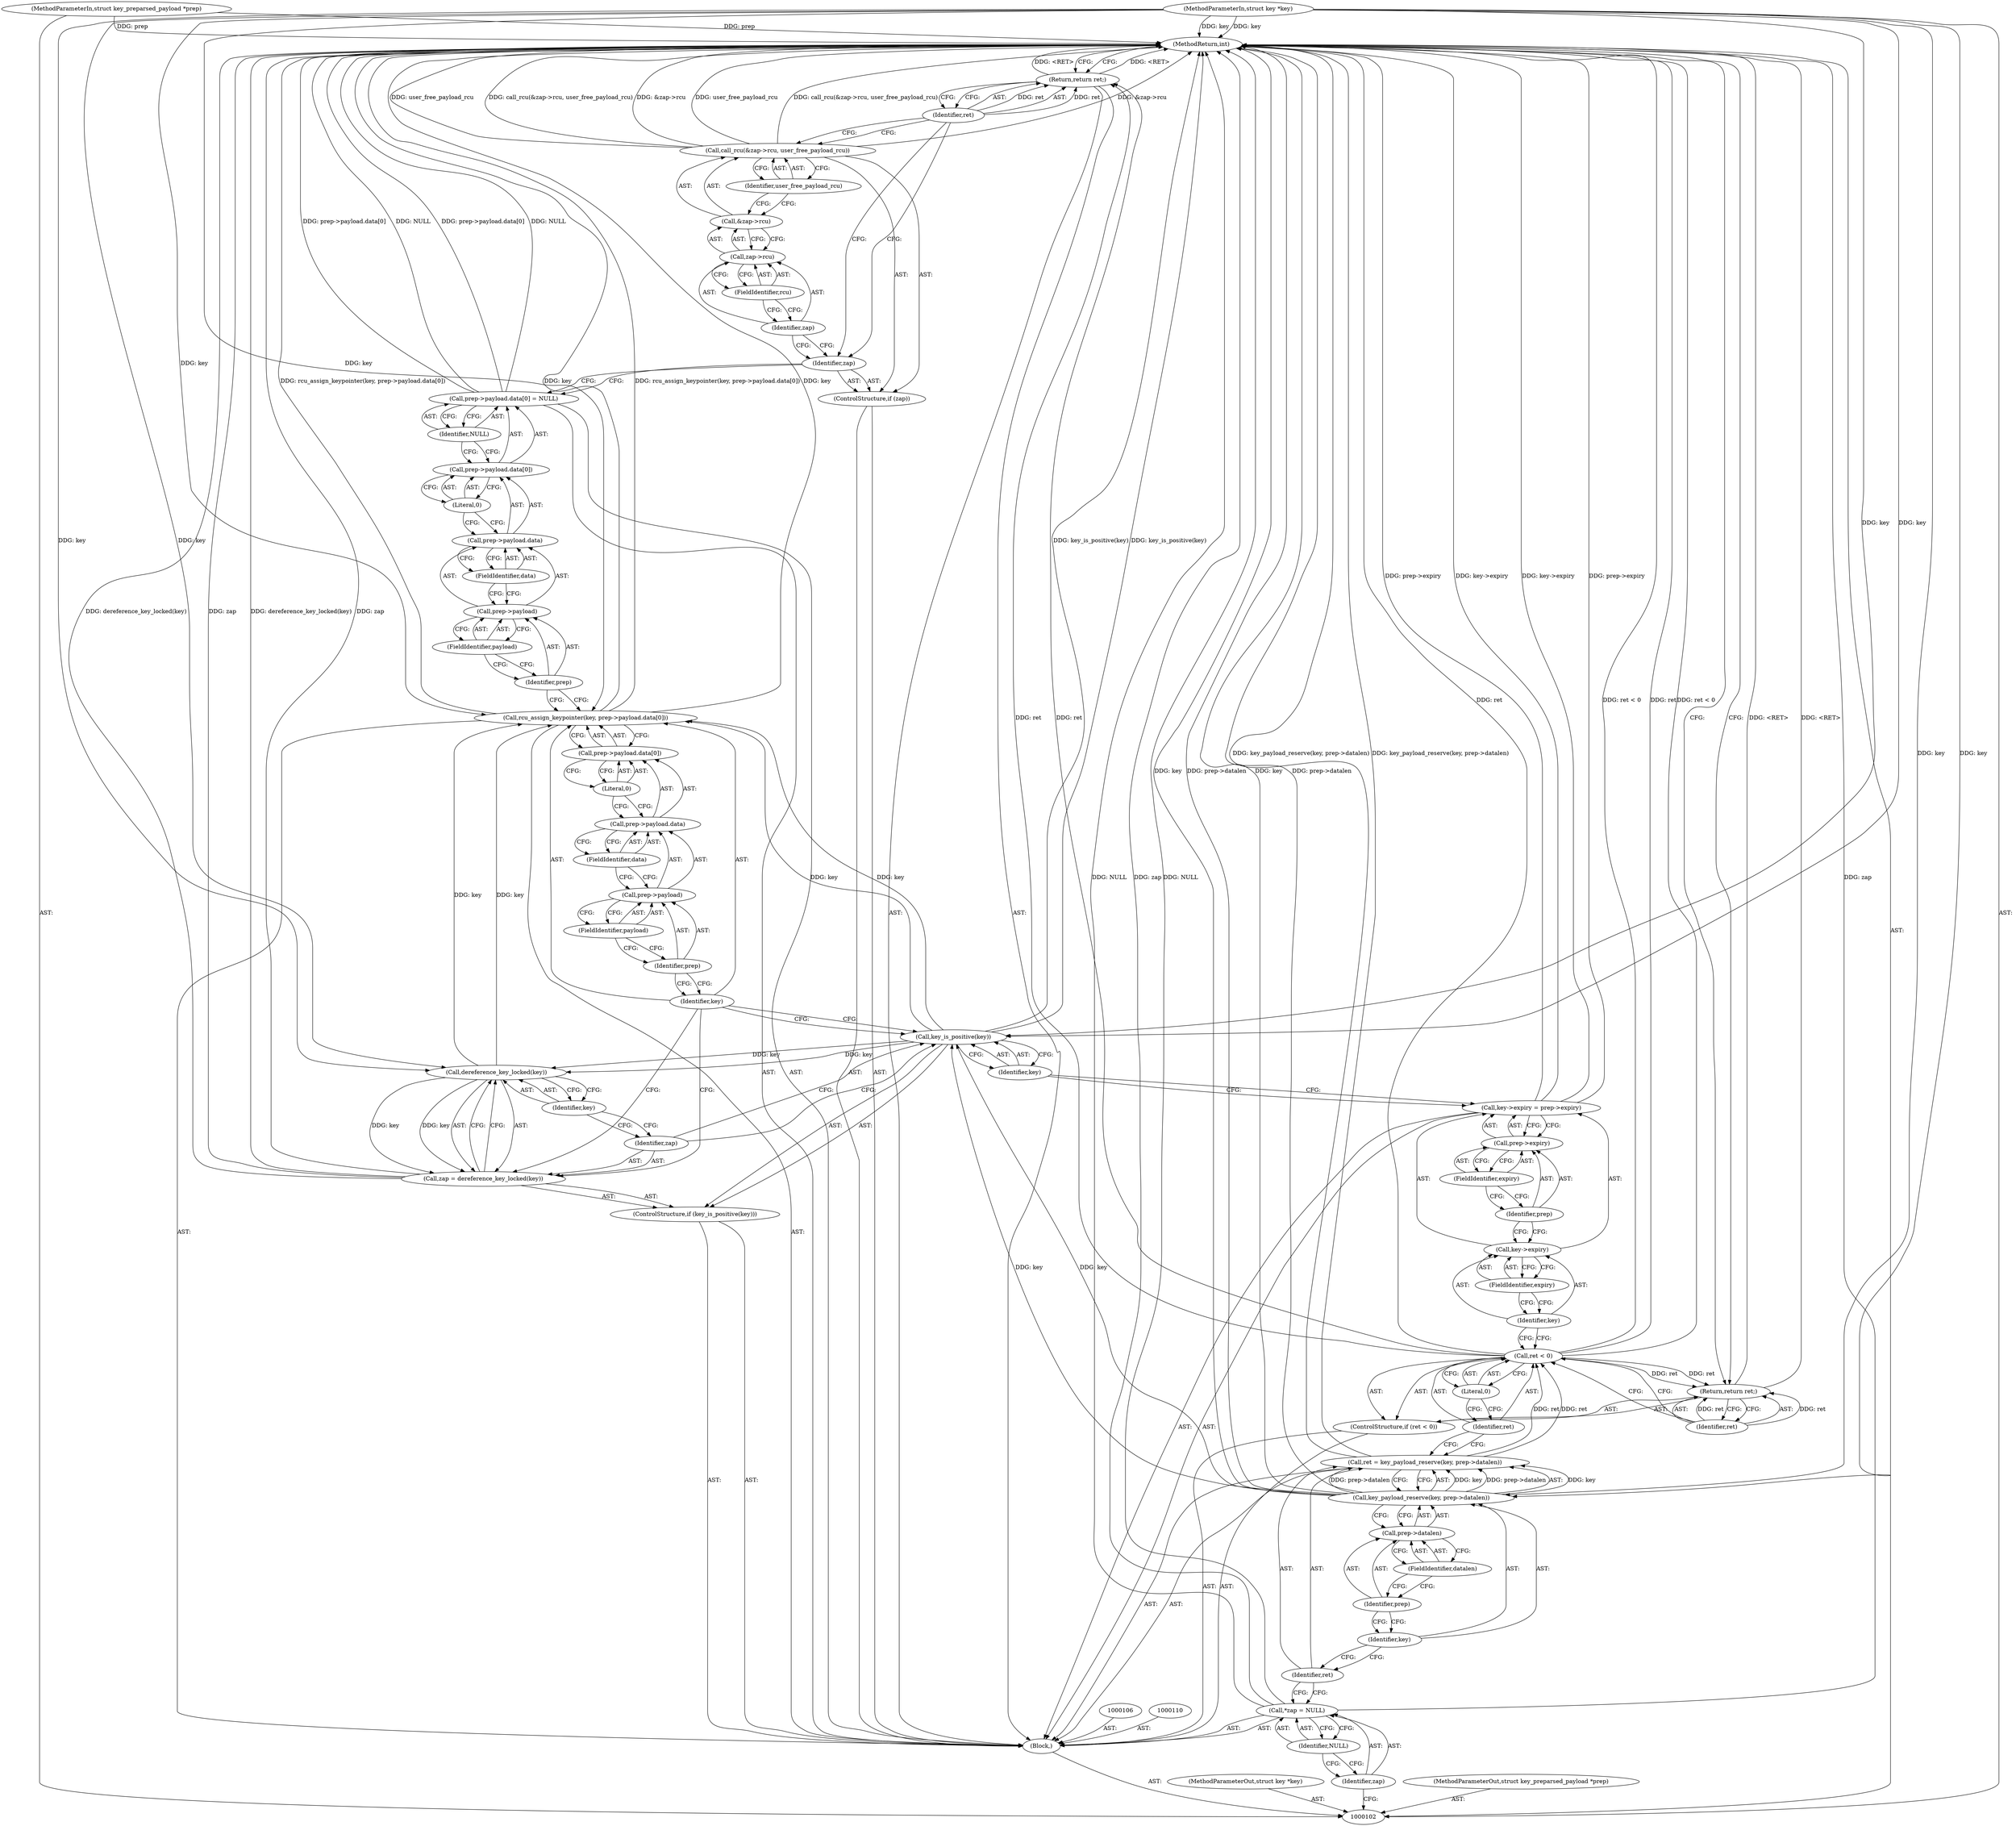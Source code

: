 digraph "0_linux_363b02dab09b3226f3bd1420dad9c72b79a42a76_18" {
"1000166" [label="(MethodReturn,int)"];
"1000103" [label="(MethodParameterIn,struct key *key)"];
"1000226" [label="(MethodParameterOut,struct key *key)"];
"1000104" [label="(MethodParameterIn,struct key_preparsed_payload *prep)"];
"1000227" [label="(MethodParameterOut,struct key_preparsed_payload *prep)"];
"1000128" [label="(Call,prep->expiry)"];
"1000129" [label="(Identifier,prep)"];
"1000124" [label="(Call,key->expiry = prep->expiry)"];
"1000125" [label="(Call,key->expiry)"];
"1000126" [label="(Identifier,key)"];
"1000130" [label="(FieldIdentifier,expiry)"];
"1000127" [label="(FieldIdentifier,expiry)"];
"1000131" [label="(ControlStructure,if (key_is_positive(key)))"];
"1000133" [label="(Identifier,key)"];
"1000132" [label="(Call,key_is_positive(key))"];
"1000134" [label="(Call,zap = dereference_key_locked(key))"];
"1000135" [label="(Identifier,zap)"];
"1000137" [label="(Identifier,key)"];
"1000136" [label="(Call,dereference_key_locked(key))"];
"1000138" [label="(Call,rcu_assign_keypointer(key, prep->payload.data[0]))"];
"1000139" [label="(Identifier,key)"];
"1000140" [label="(Call,prep->payload.data[0])"];
"1000141" [label="(Call,prep->payload.data)"];
"1000142" [label="(Call,prep->payload)"];
"1000143" [label="(Identifier,prep)"];
"1000144" [label="(FieldIdentifier,payload)"];
"1000145" [label="(FieldIdentifier,data)"];
"1000146" [label="(Literal,0)"];
"1000153" [label="(FieldIdentifier,data)"];
"1000147" [label="(Call,prep->payload.data[0] = NULL)"];
"1000148" [label="(Call,prep->payload.data[0])"];
"1000149" [label="(Call,prep->payload.data)"];
"1000150" [label="(Call,prep->payload)"];
"1000151" [label="(Identifier,prep)"];
"1000154" [label="(Literal,0)"];
"1000155" [label="(Identifier,NULL)"];
"1000152" [label="(FieldIdentifier,payload)"];
"1000156" [label="(ControlStructure,if (zap))"];
"1000157" [label="(Identifier,zap)"];
"1000159" [label="(Call,&zap->rcu)"];
"1000160" [label="(Call,zap->rcu)"];
"1000161" [label="(Identifier,zap)"];
"1000162" [label="(FieldIdentifier,rcu)"];
"1000158" [label="(Call,call_rcu(&zap->rcu, user_free_payload_rcu))"];
"1000163" [label="(Identifier,user_free_payload_rcu)"];
"1000105" [label="(Block,)"];
"1000164" [label="(Return,return ret;)"];
"1000165" [label="(Identifier,ret)"];
"1000107" [label="(Call,*zap = NULL)"];
"1000108" [label="(Identifier,zap)"];
"1000109" [label="(Identifier,NULL)"];
"1000111" [label="(Call,ret = key_payload_reserve(key, prep->datalen))"];
"1000112" [label="(Identifier,ret)"];
"1000114" [label="(Identifier,key)"];
"1000115" [label="(Call,prep->datalen)"];
"1000116" [label="(Identifier,prep)"];
"1000117" [label="(FieldIdentifier,datalen)"];
"1000113" [label="(Call,key_payload_reserve(key, prep->datalen))"];
"1000118" [label="(ControlStructure,if (ret < 0))"];
"1000121" [label="(Literal,0)"];
"1000119" [label="(Call,ret < 0)"];
"1000120" [label="(Identifier,ret)"];
"1000122" [label="(Return,return ret;)"];
"1000123" [label="(Identifier,ret)"];
"1000166" -> "1000102"  [label="AST: "];
"1000166" -> "1000122"  [label="CFG: "];
"1000166" -> "1000164"  [label="CFG: "];
"1000122" -> "1000166"  [label="DDG: <RET>"];
"1000158" -> "1000166"  [label="DDG: &zap->rcu"];
"1000158" -> "1000166"  [label="DDG: user_free_payload_rcu"];
"1000158" -> "1000166"  [label="DDG: call_rcu(&zap->rcu, user_free_payload_rcu)"];
"1000124" -> "1000166"  [label="DDG: key->expiry"];
"1000124" -> "1000166"  [label="DDG: prep->expiry"];
"1000107" -> "1000166"  [label="DDG: zap"];
"1000107" -> "1000166"  [label="DDG: NULL"];
"1000104" -> "1000166"  [label="DDG: prep"];
"1000113" -> "1000166"  [label="DDG: key"];
"1000113" -> "1000166"  [label="DDG: prep->datalen"];
"1000147" -> "1000166"  [label="DDG: prep->payload.data[0]"];
"1000147" -> "1000166"  [label="DDG: NULL"];
"1000134" -> "1000166"  [label="DDG: dereference_key_locked(key)"];
"1000134" -> "1000166"  [label="DDG: zap"];
"1000119" -> "1000166"  [label="DDG: ret < 0"];
"1000119" -> "1000166"  [label="DDG: ret"];
"1000132" -> "1000166"  [label="DDG: key_is_positive(key)"];
"1000138" -> "1000166"  [label="DDG: key"];
"1000138" -> "1000166"  [label="DDG: rcu_assign_keypointer(key, prep->payload.data[0])"];
"1000103" -> "1000166"  [label="DDG: key"];
"1000111" -> "1000166"  [label="DDG: key_payload_reserve(key, prep->datalen)"];
"1000164" -> "1000166"  [label="DDG: <RET>"];
"1000103" -> "1000102"  [label="AST: "];
"1000103" -> "1000166"  [label="DDG: key"];
"1000103" -> "1000113"  [label="DDG: key"];
"1000103" -> "1000132"  [label="DDG: key"];
"1000103" -> "1000136"  [label="DDG: key"];
"1000103" -> "1000138"  [label="DDG: key"];
"1000226" -> "1000102"  [label="AST: "];
"1000104" -> "1000102"  [label="AST: "];
"1000104" -> "1000166"  [label="DDG: prep"];
"1000227" -> "1000102"  [label="AST: "];
"1000128" -> "1000124"  [label="AST: "];
"1000128" -> "1000130"  [label="CFG: "];
"1000129" -> "1000128"  [label="AST: "];
"1000130" -> "1000128"  [label="AST: "];
"1000124" -> "1000128"  [label="CFG: "];
"1000129" -> "1000128"  [label="AST: "];
"1000129" -> "1000125"  [label="CFG: "];
"1000130" -> "1000129"  [label="CFG: "];
"1000124" -> "1000105"  [label="AST: "];
"1000124" -> "1000128"  [label="CFG: "];
"1000125" -> "1000124"  [label="AST: "];
"1000128" -> "1000124"  [label="AST: "];
"1000133" -> "1000124"  [label="CFG: "];
"1000124" -> "1000166"  [label="DDG: key->expiry"];
"1000124" -> "1000166"  [label="DDG: prep->expiry"];
"1000125" -> "1000124"  [label="AST: "];
"1000125" -> "1000127"  [label="CFG: "];
"1000126" -> "1000125"  [label="AST: "];
"1000127" -> "1000125"  [label="AST: "];
"1000129" -> "1000125"  [label="CFG: "];
"1000126" -> "1000125"  [label="AST: "];
"1000126" -> "1000119"  [label="CFG: "];
"1000127" -> "1000126"  [label="CFG: "];
"1000130" -> "1000128"  [label="AST: "];
"1000130" -> "1000129"  [label="CFG: "];
"1000128" -> "1000130"  [label="CFG: "];
"1000127" -> "1000125"  [label="AST: "];
"1000127" -> "1000126"  [label="CFG: "];
"1000125" -> "1000127"  [label="CFG: "];
"1000131" -> "1000105"  [label="AST: "];
"1000132" -> "1000131"  [label="AST: "];
"1000134" -> "1000131"  [label="AST: "];
"1000133" -> "1000132"  [label="AST: "];
"1000133" -> "1000124"  [label="CFG: "];
"1000132" -> "1000133"  [label="CFG: "];
"1000132" -> "1000131"  [label="AST: "];
"1000132" -> "1000133"  [label="CFG: "];
"1000133" -> "1000132"  [label="AST: "];
"1000135" -> "1000132"  [label="CFG: "];
"1000139" -> "1000132"  [label="CFG: "];
"1000132" -> "1000166"  [label="DDG: key_is_positive(key)"];
"1000113" -> "1000132"  [label="DDG: key"];
"1000103" -> "1000132"  [label="DDG: key"];
"1000132" -> "1000136"  [label="DDG: key"];
"1000132" -> "1000138"  [label="DDG: key"];
"1000134" -> "1000131"  [label="AST: "];
"1000134" -> "1000136"  [label="CFG: "];
"1000135" -> "1000134"  [label="AST: "];
"1000136" -> "1000134"  [label="AST: "];
"1000139" -> "1000134"  [label="CFG: "];
"1000134" -> "1000166"  [label="DDG: dereference_key_locked(key)"];
"1000134" -> "1000166"  [label="DDG: zap"];
"1000136" -> "1000134"  [label="DDG: key"];
"1000135" -> "1000134"  [label="AST: "];
"1000135" -> "1000132"  [label="CFG: "];
"1000137" -> "1000135"  [label="CFG: "];
"1000137" -> "1000136"  [label="AST: "];
"1000137" -> "1000135"  [label="CFG: "];
"1000136" -> "1000137"  [label="CFG: "];
"1000136" -> "1000134"  [label="AST: "];
"1000136" -> "1000137"  [label="CFG: "];
"1000137" -> "1000136"  [label="AST: "];
"1000134" -> "1000136"  [label="CFG: "];
"1000136" -> "1000134"  [label="DDG: key"];
"1000132" -> "1000136"  [label="DDG: key"];
"1000103" -> "1000136"  [label="DDG: key"];
"1000136" -> "1000138"  [label="DDG: key"];
"1000138" -> "1000105"  [label="AST: "];
"1000138" -> "1000140"  [label="CFG: "];
"1000139" -> "1000138"  [label="AST: "];
"1000140" -> "1000138"  [label="AST: "];
"1000151" -> "1000138"  [label="CFG: "];
"1000138" -> "1000166"  [label="DDG: key"];
"1000138" -> "1000166"  [label="DDG: rcu_assign_keypointer(key, prep->payload.data[0])"];
"1000132" -> "1000138"  [label="DDG: key"];
"1000136" -> "1000138"  [label="DDG: key"];
"1000103" -> "1000138"  [label="DDG: key"];
"1000139" -> "1000138"  [label="AST: "];
"1000139" -> "1000134"  [label="CFG: "];
"1000139" -> "1000132"  [label="CFG: "];
"1000143" -> "1000139"  [label="CFG: "];
"1000140" -> "1000138"  [label="AST: "];
"1000140" -> "1000146"  [label="CFG: "];
"1000141" -> "1000140"  [label="AST: "];
"1000146" -> "1000140"  [label="AST: "];
"1000138" -> "1000140"  [label="CFG: "];
"1000141" -> "1000140"  [label="AST: "];
"1000141" -> "1000145"  [label="CFG: "];
"1000142" -> "1000141"  [label="AST: "];
"1000145" -> "1000141"  [label="AST: "];
"1000146" -> "1000141"  [label="CFG: "];
"1000142" -> "1000141"  [label="AST: "];
"1000142" -> "1000144"  [label="CFG: "];
"1000143" -> "1000142"  [label="AST: "];
"1000144" -> "1000142"  [label="AST: "];
"1000145" -> "1000142"  [label="CFG: "];
"1000143" -> "1000142"  [label="AST: "];
"1000143" -> "1000139"  [label="CFG: "];
"1000144" -> "1000143"  [label="CFG: "];
"1000144" -> "1000142"  [label="AST: "];
"1000144" -> "1000143"  [label="CFG: "];
"1000142" -> "1000144"  [label="CFG: "];
"1000145" -> "1000141"  [label="AST: "];
"1000145" -> "1000142"  [label="CFG: "];
"1000141" -> "1000145"  [label="CFG: "];
"1000146" -> "1000140"  [label="AST: "];
"1000146" -> "1000141"  [label="CFG: "];
"1000140" -> "1000146"  [label="CFG: "];
"1000153" -> "1000149"  [label="AST: "];
"1000153" -> "1000150"  [label="CFG: "];
"1000149" -> "1000153"  [label="CFG: "];
"1000147" -> "1000105"  [label="AST: "];
"1000147" -> "1000155"  [label="CFG: "];
"1000148" -> "1000147"  [label="AST: "];
"1000155" -> "1000147"  [label="AST: "];
"1000157" -> "1000147"  [label="CFG: "];
"1000147" -> "1000166"  [label="DDG: prep->payload.data[0]"];
"1000147" -> "1000166"  [label="DDG: NULL"];
"1000148" -> "1000147"  [label="AST: "];
"1000148" -> "1000154"  [label="CFG: "];
"1000149" -> "1000148"  [label="AST: "];
"1000154" -> "1000148"  [label="AST: "];
"1000155" -> "1000148"  [label="CFG: "];
"1000149" -> "1000148"  [label="AST: "];
"1000149" -> "1000153"  [label="CFG: "];
"1000150" -> "1000149"  [label="AST: "];
"1000153" -> "1000149"  [label="AST: "];
"1000154" -> "1000149"  [label="CFG: "];
"1000150" -> "1000149"  [label="AST: "];
"1000150" -> "1000152"  [label="CFG: "];
"1000151" -> "1000150"  [label="AST: "];
"1000152" -> "1000150"  [label="AST: "];
"1000153" -> "1000150"  [label="CFG: "];
"1000151" -> "1000150"  [label="AST: "];
"1000151" -> "1000138"  [label="CFG: "];
"1000152" -> "1000151"  [label="CFG: "];
"1000154" -> "1000148"  [label="AST: "];
"1000154" -> "1000149"  [label="CFG: "];
"1000148" -> "1000154"  [label="CFG: "];
"1000155" -> "1000147"  [label="AST: "];
"1000155" -> "1000148"  [label="CFG: "];
"1000147" -> "1000155"  [label="CFG: "];
"1000152" -> "1000150"  [label="AST: "];
"1000152" -> "1000151"  [label="CFG: "];
"1000150" -> "1000152"  [label="CFG: "];
"1000156" -> "1000105"  [label="AST: "];
"1000157" -> "1000156"  [label="AST: "];
"1000158" -> "1000156"  [label="AST: "];
"1000157" -> "1000156"  [label="AST: "];
"1000157" -> "1000147"  [label="CFG: "];
"1000161" -> "1000157"  [label="CFG: "];
"1000165" -> "1000157"  [label="CFG: "];
"1000159" -> "1000158"  [label="AST: "];
"1000159" -> "1000160"  [label="CFG: "];
"1000160" -> "1000159"  [label="AST: "];
"1000163" -> "1000159"  [label="CFG: "];
"1000160" -> "1000159"  [label="AST: "];
"1000160" -> "1000162"  [label="CFG: "];
"1000161" -> "1000160"  [label="AST: "];
"1000162" -> "1000160"  [label="AST: "];
"1000159" -> "1000160"  [label="CFG: "];
"1000161" -> "1000160"  [label="AST: "];
"1000161" -> "1000157"  [label="CFG: "];
"1000162" -> "1000161"  [label="CFG: "];
"1000162" -> "1000160"  [label="AST: "];
"1000162" -> "1000161"  [label="CFG: "];
"1000160" -> "1000162"  [label="CFG: "];
"1000158" -> "1000156"  [label="AST: "];
"1000158" -> "1000163"  [label="CFG: "];
"1000159" -> "1000158"  [label="AST: "];
"1000163" -> "1000158"  [label="AST: "];
"1000165" -> "1000158"  [label="CFG: "];
"1000158" -> "1000166"  [label="DDG: &zap->rcu"];
"1000158" -> "1000166"  [label="DDG: user_free_payload_rcu"];
"1000158" -> "1000166"  [label="DDG: call_rcu(&zap->rcu, user_free_payload_rcu)"];
"1000163" -> "1000158"  [label="AST: "];
"1000163" -> "1000159"  [label="CFG: "];
"1000158" -> "1000163"  [label="CFG: "];
"1000105" -> "1000102"  [label="AST: "];
"1000106" -> "1000105"  [label="AST: "];
"1000107" -> "1000105"  [label="AST: "];
"1000110" -> "1000105"  [label="AST: "];
"1000111" -> "1000105"  [label="AST: "];
"1000118" -> "1000105"  [label="AST: "];
"1000124" -> "1000105"  [label="AST: "];
"1000131" -> "1000105"  [label="AST: "];
"1000138" -> "1000105"  [label="AST: "];
"1000147" -> "1000105"  [label="AST: "];
"1000156" -> "1000105"  [label="AST: "];
"1000164" -> "1000105"  [label="AST: "];
"1000164" -> "1000105"  [label="AST: "];
"1000164" -> "1000165"  [label="CFG: "];
"1000165" -> "1000164"  [label="AST: "];
"1000166" -> "1000164"  [label="CFG: "];
"1000164" -> "1000166"  [label="DDG: <RET>"];
"1000165" -> "1000164"  [label="DDG: ret"];
"1000119" -> "1000164"  [label="DDG: ret"];
"1000165" -> "1000164"  [label="AST: "];
"1000165" -> "1000158"  [label="CFG: "];
"1000165" -> "1000157"  [label="CFG: "];
"1000164" -> "1000165"  [label="CFG: "];
"1000165" -> "1000164"  [label="DDG: ret"];
"1000107" -> "1000105"  [label="AST: "];
"1000107" -> "1000109"  [label="CFG: "];
"1000108" -> "1000107"  [label="AST: "];
"1000109" -> "1000107"  [label="AST: "];
"1000112" -> "1000107"  [label="CFG: "];
"1000107" -> "1000166"  [label="DDG: zap"];
"1000107" -> "1000166"  [label="DDG: NULL"];
"1000108" -> "1000107"  [label="AST: "];
"1000108" -> "1000102"  [label="CFG: "];
"1000109" -> "1000108"  [label="CFG: "];
"1000109" -> "1000107"  [label="AST: "];
"1000109" -> "1000108"  [label="CFG: "];
"1000107" -> "1000109"  [label="CFG: "];
"1000111" -> "1000105"  [label="AST: "];
"1000111" -> "1000113"  [label="CFG: "];
"1000112" -> "1000111"  [label="AST: "];
"1000113" -> "1000111"  [label="AST: "];
"1000120" -> "1000111"  [label="CFG: "];
"1000111" -> "1000166"  [label="DDG: key_payload_reserve(key, prep->datalen)"];
"1000113" -> "1000111"  [label="DDG: key"];
"1000113" -> "1000111"  [label="DDG: prep->datalen"];
"1000111" -> "1000119"  [label="DDG: ret"];
"1000112" -> "1000111"  [label="AST: "];
"1000112" -> "1000107"  [label="CFG: "];
"1000114" -> "1000112"  [label="CFG: "];
"1000114" -> "1000113"  [label="AST: "];
"1000114" -> "1000112"  [label="CFG: "];
"1000116" -> "1000114"  [label="CFG: "];
"1000115" -> "1000113"  [label="AST: "];
"1000115" -> "1000117"  [label="CFG: "];
"1000116" -> "1000115"  [label="AST: "];
"1000117" -> "1000115"  [label="AST: "];
"1000113" -> "1000115"  [label="CFG: "];
"1000116" -> "1000115"  [label="AST: "];
"1000116" -> "1000114"  [label="CFG: "];
"1000117" -> "1000116"  [label="CFG: "];
"1000117" -> "1000115"  [label="AST: "];
"1000117" -> "1000116"  [label="CFG: "];
"1000115" -> "1000117"  [label="CFG: "];
"1000113" -> "1000111"  [label="AST: "];
"1000113" -> "1000115"  [label="CFG: "];
"1000114" -> "1000113"  [label="AST: "];
"1000115" -> "1000113"  [label="AST: "];
"1000111" -> "1000113"  [label="CFG: "];
"1000113" -> "1000166"  [label="DDG: key"];
"1000113" -> "1000166"  [label="DDG: prep->datalen"];
"1000113" -> "1000111"  [label="DDG: key"];
"1000113" -> "1000111"  [label="DDG: prep->datalen"];
"1000103" -> "1000113"  [label="DDG: key"];
"1000113" -> "1000132"  [label="DDG: key"];
"1000118" -> "1000105"  [label="AST: "];
"1000119" -> "1000118"  [label="AST: "];
"1000122" -> "1000118"  [label="AST: "];
"1000121" -> "1000119"  [label="AST: "];
"1000121" -> "1000120"  [label="CFG: "];
"1000119" -> "1000121"  [label="CFG: "];
"1000119" -> "1000118"  [label="AST: "];
"1000119" -> "1000121"  [label="CFG: "];
"1000120" -> "1000119"  [label="AST: "];
"1000121" -> "1000119"  [label="AST: "];
"1000123" -> "1000119"  [label="CFG: "];
"1000126" -> "1000119"  [label="CFG: "];
"1000119" -> "1000166"  [label="DDG: ret < 0"];
"1000119" -> "1000166"  [label="DDG: ret"];
"1000111" -> "1000119"  [label="DDG: ret"];
"1000119" -> "1000122"  [label="DDG: ret"];
"1000119" -> "1000164"  [label="DDG: ret"];
"1000120" -> "1000119"  [label="AST: "];
"1000120" -> "1000111"  [label="CFG: "];
"1000121" -> "1000120"  [label="CFG: "];
"1000122" -> "1000118"  [label="AST: "];
"1000122" -> "1000123"  [label="CFG: "];
"1000123" -> "1000122"  [label="AST: "];
"1000166" -> "1000122"  [label="CFG: "];
"1000122" -> "1000166"  [label="DDG: <RET>"];
"1000123" -> "1000122"  [label="DDG: ret"];
"1000119" -> "1000122"  [label="DDG: ret"];
"1000123" -> "1000122"  [label="AST: "];
"1000123" -> "1000119"  [label="CFG: "];
"1000122" -> "1000123"  [label="CFG: "];
"1000123" -> "1000122"  [label="DDG: ret"];
}

